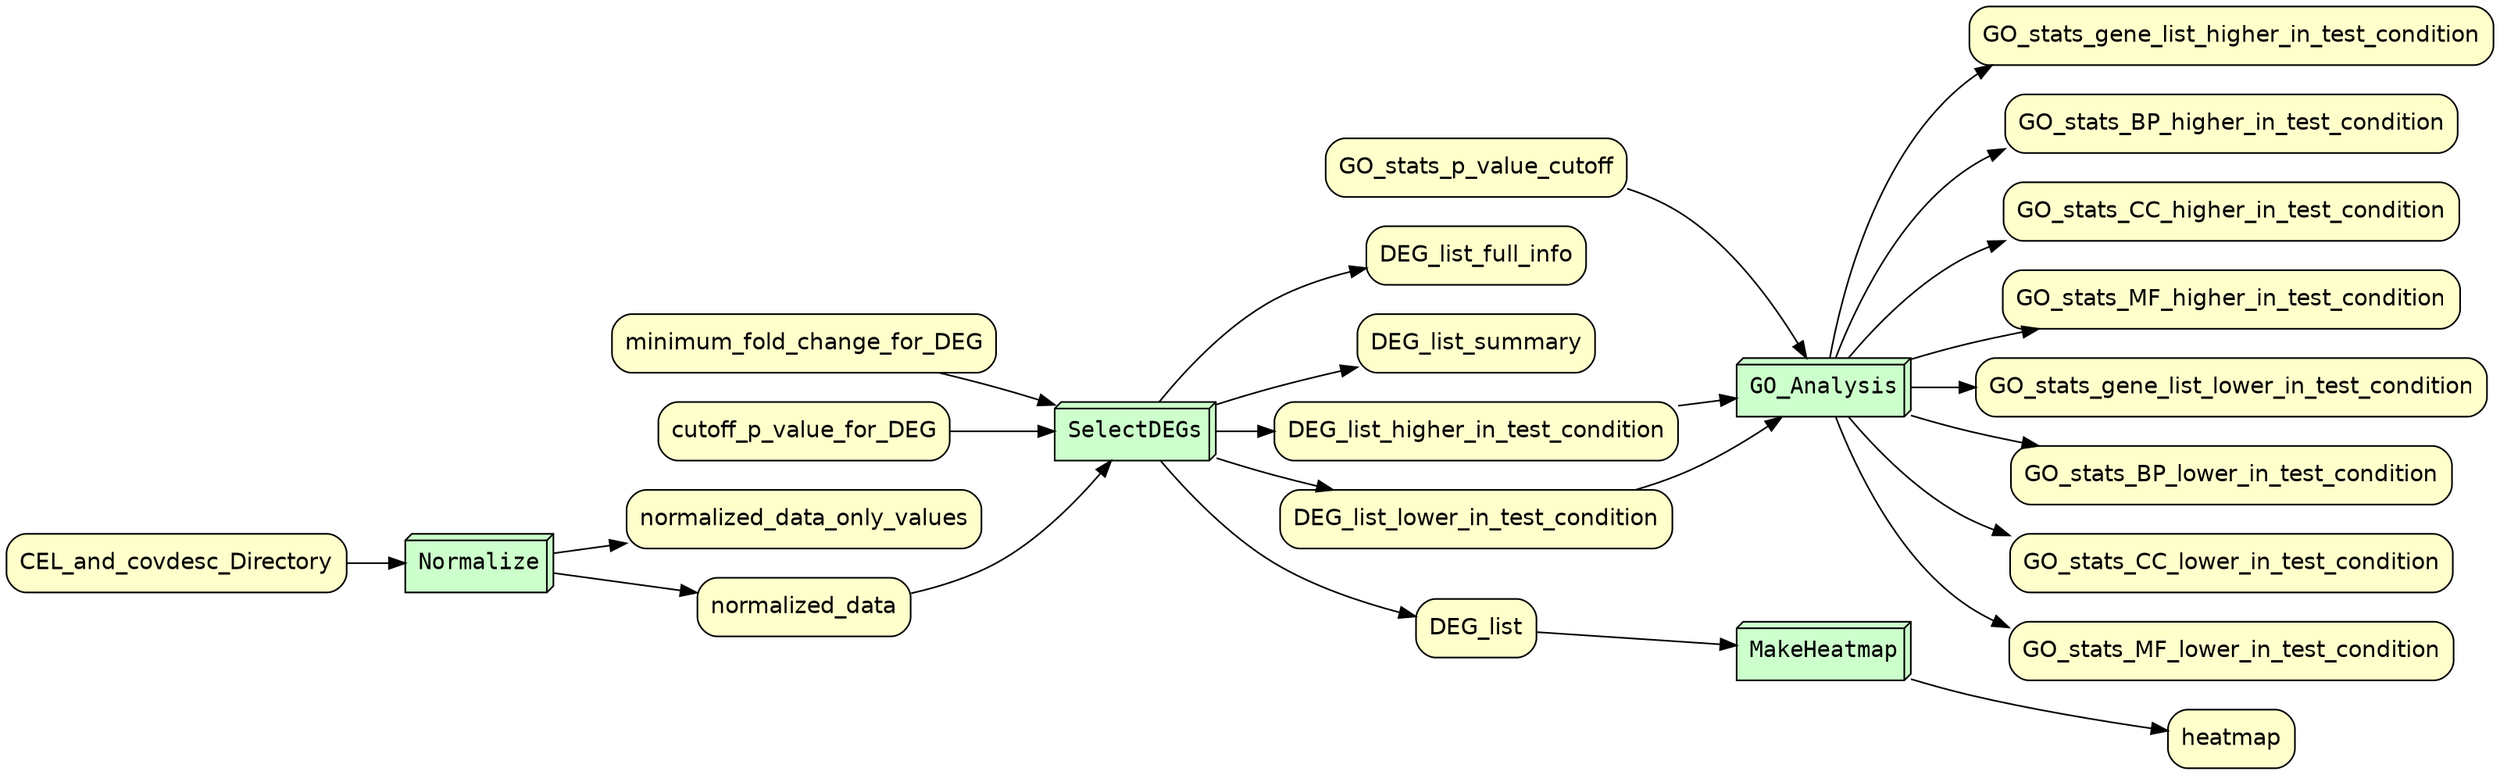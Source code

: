 digraph Workflow {
rankdir=LR

/* Use serif font for process labels */
graph[fontname=Courier]
node[fontname=Courier]
node[shape=box3d style="filled" fillcolor="#CCFFCC" peripheries=1 label=""]
node1 [label="Normalize"]
node2 [label="SelectDEGs"]
node3 [label="MakeHeatmap"]
node4 [label="GO_Analysis"]

/* Use sans serif font for data labels */
node[fontname=Helvetica]
node[shape=box style="rounded,filled" fillcolor="#FFFFCC" peripheries=1 label=""]
node5 [label="normalized_data_only_values"]
node6 [label="DEG_list_full_info"]
node7 [label="DEG_list_summary"]
node8 [label="DEG_list_higher_in_test_condition"]
node9 [label="DEG_list_lower_in_test_condition"]
node10 [label="heatmap"]
node11 [label="GO_stats_gene_list_higher_in_test_condition"]
node12 [label="GO_stats_BP_higher_in_test_condition"]
node13 [label="GO_stats_CC_higher_in_test_condition"]
node14 [label="GO_stats_MF_higher_in_test_condition"]
node15 [label="GO_stats_gene_list_lower_in_test_condition"]
node16 [label="GO_stats_BP_lower_in_test_condition"]
node17 [label="GO_stats_CC_lower_in_test_condition"]
node18 [label="GO_stats_MF_lower_in_test_condition"]
node19 [label="CEL_and_covdesc_Directory"]
node20 [label="normalized_data"]
node21 [label="minimum_fold_change_for_DEG"]
node22 [label="cutoff_p_value_for_DEG"]
node23 [label="DEG_list"]
node24 [label="GO_stats_p_value_cutoff"]
node1 -> node5
node1 -> node20
node19 -> node1
node2 -> node6
node2 -> node7
node2 -> node8
node2 -> node9
node2 -> node23
node20 -> node2
node21 -> node2
node22 -> node2
node3 -> node10
node23 -> node3
node4 -> node11
node4 -> node12
node4 -> node13
node4 -> node14
node4 -> node15
node4 -> node16
node4 -> node17
node4 -> node18
node24 -> node4
node8 -> node4
node9 -> node4
}
